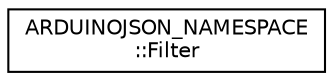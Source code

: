 digraph "Graphical Class Hierarchy"
{
 // LATEX_PDF_SIZE
  edge [fontname="Helvetica",fontsize="10",labelfontname="Helvetica",labelfontsize="10"];
  node [fontname="Helvetica",fontsize="10",shape=record];
  rankdir="LR";
  Node0 [label="ARDUINOJSON_NAMESPACE\l::Filter",height=0.2,width=0.4,color="black", fillcolor="white", style="filled",URL="$classARDUINOJSON__NAMESPACE_1_1Filter.html",tooltip=" "];
}
